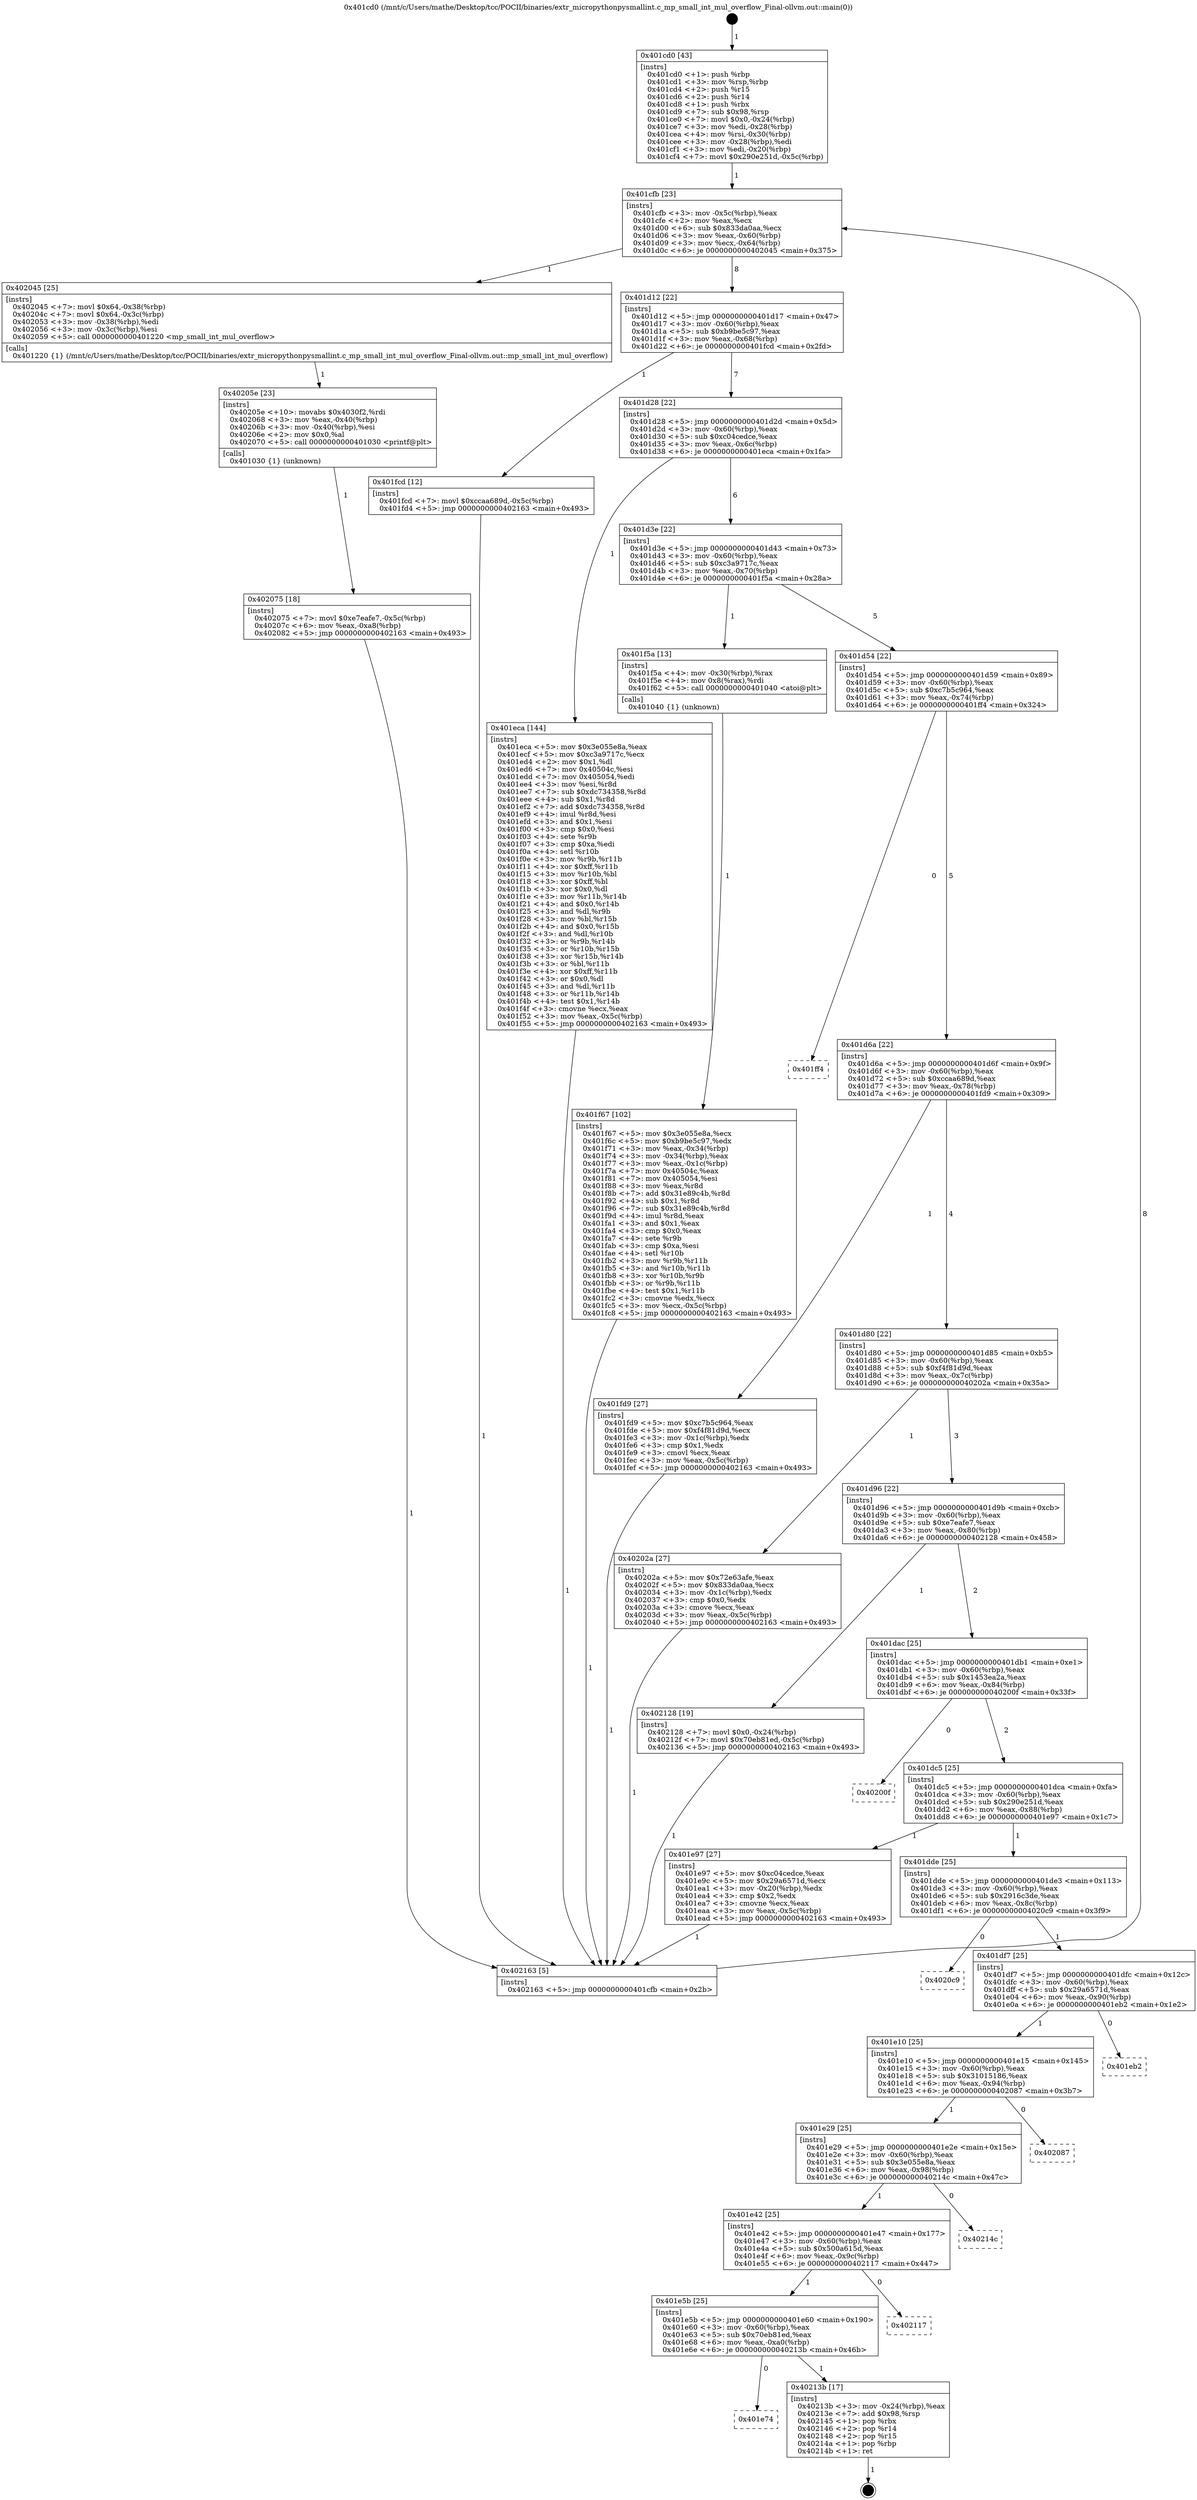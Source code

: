 digraph "0x401cd0" {
  label = "0x401cd0 (/mnt/c/Users/mathe/Desktop/tcc/POCII/binaries/extr_micropythonpysmallint.c_mp_small_int_mul_overflow_Final-ollvm.out::main(0))"
  labelloc = "t"
  node[shape=record]

  Entry [label="",width=0.3,height=0.3,shape=circle,fillcolor=black,style=filled]
  "0x401cfb" [label="{
     0x401cfb [23]\l
     | [instrs]\l
     &nbsp;&nbsp;0x401cfb \<+3\>: mov -0x5c(%rbp),%eax\l
     &nbsp;&nbsp;0x401cfe \<+2\>: mov %eax,%ecx\l
     &nbsp;&nbsp;0x401d00 \<+6\>: sub $0x833da0aa,%ecx\l
     &nbsp;&nbsp;0x401d06 \<+3\>: mov %eax,-0x60(%rbp)\l
     &nbsp;&nbsp;0x401d09 \<+3\>: mov %ecx,-0x64(%rbp)\l
     &nbsp;&nbsp;0x401d0c \<+6\>: je 0000000000402045 \<main+0x375\>\l
  }"]
  "0x402045" [label="{
     0x402045 [25]\l
     | [instrs]\l
     &nbsp;&nbsp;0x402045 \<+7\>: movl $0x64,-0x38(%rbp)\l
     &nbsp;&nbsp;0x40204c \<+7\>: movl $0x64,-0x3c(%rbp)\l
     &nbsp;&nbsp;0x402053 \<+3\>: mov -0x38(%rbp),%edi\l
     &nbsp;&nbsp;0x402056 \<+3\>: mov -0x3c(%rbp),%esi\l
     &nbsp;&nbsp;0x402059 \<+5\>: call 0000000000401220 \<mp_small_int_mul_overflow\>\l
     | [calls]\l
     &nbsp;&nbsp;0x401220 \{1\} (/mnt/c/Users/mathe/Desktop/tcc/POCII/binaries/extr_micropythonpysmallint.c_mp_small_int_mul_overflow_Final-ollvm.out::mp_small_int_mul_overflow)\l
  }"]
  "0x401d12" [label="{
     0x401d12 [22]\l
     | [instrs]\l
     &nbsp;&nbsp;0x401d12 \<+5\>: jmp 0000000000401d17 \<main+0x47\>\l
     &nbsp;&nbsp;0x401d17 \<+3\>: mov -0x60(%rbp),%eax\l
     &nbsp;&nbsp;0x401d1a \<+5\>: sub $0xb9be5c97,%eax\l
     &nbsp;&nbsp;0x401d1f \<+3\>: mov %eax,-0x68(%rbp)\l
     &nbsp;&nbsp;0x401d22 \<+6\>: je 0000000000401fcd \<main+0x2fd\>\l
  }"]
  Exit [label="",width=0.3,height=0.3,shape=circle,fillcolor=black,style=filled,peripheries=2]
  "0x401fcd" [label="{
     0x401fcd [12]\l
     | [instrs]\l
     &nbsp;&nbsp;0x401fcd \<+7\>: movl $0xccaa689d,-0x5c(%rbp)\l
     &nbsp;&nbsp;0x401fd4 \<+5\>: jmp 0000000000402163 \<main+0x493\>\l
  }"]
  "0x401d28" [label="{
     0x401d28 [22]\l
     | [instrs]\l
     &nbsp;&nbsp;0x401d28 \<+5\>: jmp 0000000000401d2d \<main+0x5d\>\l
     &nbsp;&nbsp;0x401d2d \<+3\>: mov -0x60(%rbp),%eax\l
     &nbsp;&nbsp;0x401d30 \<+5\>: sub $0xc04cedce,%eax\l
     &nbsp;&nbsp;0x401d35 \<+3\>: mov %eax,-0x6c(%rbp)\l
     &nbsp;&nbsp;0x401d38 \<+6\>: je 0000000000401eca \<main+0x1fa\>\l
  }"]
  "0x401e74" [label="{
     0x401e74\l
  }", style=dashed]
  "0x401eca" [label="{
     0x401eca [144]\l
     | [instrs]\l
     &nbsp;&nbsp;0x401eca \<+5\>: mov $0x3e055e8a,%eax\l
     &nbsp;&nbsp;0x401ecf \<+5\>: mov $0xc3a9717c,%ecx\l
     &nbsp;&nbsp;0x401ed4 \<+2\>: mov $0x1,%dl\l
     &nbsp;&nbsp;0x401ed6 \<+7\>: mov 0x40504c,%esi\l
     &nbsp;&nbsp;0x401edd \<+7\>: mov 0x405054,%edi\l
     &nbsp;&nbsp;0x401ee4 \<+3\>: mov %esi,%r8d\l
     &nbsp;&nbsp;0x401ee7 \<+7\>: sub $0xdc734358,%r8d\l
     &nbsp;&nbsp;0x401eee \<+4\>: sub $0x1,%r8d\l
     &nbsp;&nbsp;0x401ef2 \<+7\>: add $0xdc734358,%r8d\l
     &nbsp;&nbsp;0x401ef9 \<+4\>: imul %r8d,%esi\l
     &nbsp;&nbsp;0x401efd \<+3\>: and $0x1,%esi\l
     &nbsp;&nbsp;0x401f00 \<+3\>: cmp $0x0,%esi\l
     &nbsp;&nbsp;0x401f03 \<+4\>: sete %r9b\l
     &nbsp;&nbsp;0x401f07 \<+3\>: cmp $0xa,%edi\l
     &nbsp;&nbsp;0x401f0a \<+4\>: setl %r10b\l
     &nbsp;&nbsp;0x401f0e \<+3\>: mov %r9b,%r11b\l
     &nbsp;&nbsp;0x401f11 \<+4\>: xor $0xff,%r11b\l
     &nbsp;&nbsp;0x401f15 \<+3\>: mov %r10b,%bl\l
     &nbsp;&nbsp;0x401f18 \<+3\>: xor $0xff,%bl\l
     &nbsp;&nbsp;0x401f1b \<+3\>: xor $0x0,%dl\l
     &nbsp;&nbsp;0x401f1e \<+3\>: mov %r11b,%r14b\l
     &nbsp;&nbsp;0x401f21 \<+4\>: and $0x0,%r14b\l
     &nbsp;&nbsp;0x401f25 \<+3\>: and %dl,%r9b\l
     &nbsp;&nbsp;0x401f28 \<+3\>: mov %bl,%r15b\l
     &nbsp;&nbsp;0x401f2b \<+4\>: and $0x0,%r15b\l
     &nbsp;&nbsp;0x401f2f \<+3\>: and %dl,%r10b\l
     &nbsp;&nbsp;0x401f32 \<+3\>: or %r9b,%r14b\l
     &nbsp;&nbsp;0x401f35 \<+3\>: or %r10b,%r15b\l
     &nbsp;&nbsp;0x401f38 \<+3\>: xor %r15b,%r14b\l
     &nbsp;&nbsp;0x401f3b \<+3\>: or %bl,%r11b\l
     &nbsp;&nbsp;0x401f3e \<+4\>: xor $0xff,%r11b\l
     &nbsp;&nbsp;0x401f42 \<+3\>: or $0x0,%dl\l
     &nbsp;&nbsp;0x401f45 \<+3\>: and %dl,%r11b\l
     &nbsp;&nbsp;0x401f48 \<+3\>: or %r11b,%r14b\l
     &nbsp;&nbsp;0x401f4b \<+4\>: test $0x1,%r14b\l
     &nbsp;&nbsp;0x401f4f \<+3\>: cmovne %ecx,%eax\l
     &nbsp;&nbsp;0x401f52 \<+3\>: mov %eax,-0x5c(%rbp)\l
     &nbsp;&nbsp;0x401f55 \<+5\>: jmp 0000000000402163 \<main+0x493\>\l
  }"]
  "0x401d3e" [label="{
     0x401d3e [22]\l
     | [instrs]\l
     &nbsp;&nbsp;0x401d3e \<+5\>: jmp 0000000000401d43 \<main+0x73\>\l
     &nbsp;&nbsp;0x401d43 \<+3\>: mov -0x60(%rbp),%eax\l
     &nbsp;&nbsp;0x401d46 \<+5\>: sub $0xc3a9717c,%eax\l
     &nbsp;&nbsp;0x401d4b \<+3\>: mov %eax,-0x70(%rbp)\l
     &nbsp;&nbsp;0x401d4e \<+6\>: je 0000000000401f5a \<main+0x28a\>\l
  }"]
  "0x40213b" [label="{
     0x40213b [17]\l
     | [instrs]\l
     &nbsp;&nbsp;0x40213b \<+3\>: mov -0x24(%rbp),%eax\l
     &nbsp;&nbsp;0x40213e \<+7\>: add $0x98,%rsp\l
     &nbsp;&nbsp;0x402145 \<+1\>: pop %rbx\l
     &nbsp;&nbsp;0x402146 \<+2\>: pop %r14\l
     &nbsp;&nbsp;0x402148 \<+2\>: pop %r15\l
     &nbsp;&nbsp;0x40214a \<+1\>: pop %rbp\l
     &nbsp;&nbsp;0x40214b \<+1\>: ret\l
  }"]
  "0x401f5a" [label="{
     0x401f5a [13]\l
     | [instrs]\l
     &nbsp;&nbsp;0x401f5a \<+4\>: mov -0x30(%rbp),%rax\l
     &nbsp;&nbsp;0x401f5e \<+4\>: mov 0x8(%rax),%rdi\l
     &nbsp;&nbsp;0x401f62 \<+5\>: call 0000000000401040 \<atoi@plt\>\l
     | [calls]\l
     &nbsp;&nbsp;0x401040 \{1\} (unknown)\l
  }"]
  "0x401d54" [label="{
     0x401d54 [22]\l
     | [instrs]\l
     &nbsp;&nbsp;0x401d54 \<+5\>: jmp 0000000000401d59 \<main+0x89\>\l
     &nbsp;&nbsp;0x401d59 \<+3\>: mov -0x60(%rbp),%eax\l
     &nbsp;&nbsp;0x401d5c \<+5\>: sub $0xc7b5c964,%eax\l
     &nbsp;&nbsp;0x401d61 \<+3\>: mov %eax,-0x74(%rbp)\l
     &nbsp;&nbsp;0x401d64 \<+6\>: je 0000000000401ff4 \<main+0x324\>\l
  }"]
  "0x401e5b" [label="{
     0x401e5b [25]\l
     | [instrs]\l
     &nbsp;&nbsp;0x401e5b \<+5\>: jmp 0000000000401e60 \<main+0x190\>\l
     &nbsp;&nbsp;0x401e60 \<+3\>: mov -0x60(%rbp),%eax\l
     &nbsp;&nbsp;0x401e63 \<+5\>: sub $0x70eb81ed,%eax\l
     &nbsp;&nbsp;0x401e68 \<+6\>: mov %eax,-0xa0(%rbp)\l
     &nbsp;&nbsp;0x401e6e \<+6\>: je 000000000040213b \<main+0x46b\>\l
  }"]
  "0x401ff4" [label="{
     0x401ff4\l
  }", style=dashed]
  "0x401d6a" [label="{
     0x401d6a [22]\l
     | [instrs]\l
     &nbsp;&nbsp;0x401d6a \<+5\>: jmp 0000000000401d6f \<main+0x9f\>\l
     &nbsp;&nbsp;0x401d6f \<+3\>: mov -0x60(%rbp),%eax\l
     &nbsp;&nbsp;0x401d72 \<+5\>: sub $0xccaa689d,%eax\l
     &nbsp;&nbsp;0x401d77 \<+3\>: mov %eax,-0x78(%rbp)\l
     &nbsp;&nbsp;0x401d7a \<+6\>: je 0000000000401fd9 \<main+0x309\>\l
  }"]
  "0x402117" [label="{
     0x402117\l
  }", style=dashed]
  "0x401fd9" [label="{
     0x401fd9 [27]\l
     | [instrs]\l
     &nbsp;&nbsp;0x401fd9 \<+5\>: mov $0xc7b5c964,%eax\l
     &nbsp;&nbsp;0x401fde \<+5\>: mov $0xf4f81d9d,%ecx\l
     &nbsp;&nbsp;0x401fe3 \<+3\>: mov -0x1c(%rbp),%edx\l
     &nbsp;&nbsp;0x401fe6 \<+3\>: cmp $0x1,%edx\l
     &nbsp;&nbsp;0x401fe9 \<+3\>: cmovl %ecx,%eax\l
     &nbsp;&nbsp;0x401fec \<+3\>: mov %eax,-0x5c(%rbp)\l
     &nbsp;&nbsp;0x401fef \<+5\>: jmp 0000000000402163 \<main+0x493\>\l
  }"]
  "0x401d80" [label="{
     0x401d80 [22]\l
     | [instrs]\l
     &nbsp;&nbsp;0x401d80 \<+5\>: jmp 0000000000401d85 \<main+0xb5\>\l
     &nbsp;&nbsp;0x401d85 \<+3\>: mov -0x60(%rbp),%eax\l
     &nbsp;&nbsp;0x401d88 \<+5\>: sub $0xf4f81d9d,%eax\l
     &nbsp;&nbsp;0x401d8d \<+3\>: mov %eax,-0x7c(%rbp)\l
     &nbsp;&nbsp;0x401d90 \<+6\>: je 000000000040202a \<main+0x35a\>\l
  }"]
  "0x401e42" [label="{
     0x401e42 [25]\l
     | [instrs]\l
     &nbsp;&nbsp;0x401e42 \<+5\>: jmp 0000000000401e47 \<main+0x177\>\l
     &nbsp;&nbsp;0x401e47 \<+3\>: mov -0x60(%rbp),%eax\l
     &nbsp;&nbsp;0x401e4a \<+5\>: sub $0x500a615d,%eax\l
     &nbsp;&nbsp;0x401e4f \<+6\>: mov %eax,-0x9c(%rbp)\l
     &nbsp;&nbsp;0x401e55 \<+6\>: je 0000000000402117 \<main+0x447\>\l
  }"]
  "0x40202a" [label="{
     0x40202a [27]\l
     | [instrs]\l
     &nbsp;&nbsp;0x40202a \<+5\>: mov $0x72e63afe,%eax\l
     &nbsp;&nbsp;0x40202f \<+5\>: mov $0x833da0aa,%ecx\l
     &nbsp;&nbsp;0x402034 \<+3\>: mov -0x1c(%rbp),%edx\l
     &nbsp;&nbsp;0x402037 \<+3\>: cmp $0x0,%edx\l
     &nbsp;&nbsp;0x40203a \<+3\>: cmove %ecx,%eax\l
     &nbsp;&nbsp;0x40203d \<+3\>: mov %eax,-0x5c(%rbp)\l
     &nbsp;&nbsp;0x402040 \<+5\>: jmp 0000000000402163 \<main+0x493\>\l
  }"]
  "0x401d96" [label="{
     0x401d96 [22]\l
     | [instrs]\l
     &nbsp;&nbsp;0x401d96 \<+5\>: jmp 0000000000401d9b \<main+0xcb\>\l
     &nbsp;&nbsp;0x401d9b \<+3\>: mov -0x60(%rbp),%eax\l
     &nbsp;&nbsp;0x401d9e \<+5\>: sub $0xe7eafe7,%eax\l
     &nbsp;&nbsp;0x401da3 \<+3\>: mov %eax,-0x80(%rbp)\l
     &nbsp;&nbsp;0x401da6 \<+6\>: je 0000000000402128 \<main+0x458\>\l
  }"]
  "0x40214c" [label="{
     0x40214c\l
  }", style=dashed]
  "0x402128" [label="{
     0x402128 [19]\l
     | [instrs]\l
     &nbsp;&nbsp;0x402128 \<+7\>: movl $0x0,-0x24(%rbp)\l
     &nbsp;&nbsp;0x40212f \<+7\>: movl $0x70eb81ed,-0x5c(%rbp)\l
     &nbsp;&nbsp;0x402136 \<+5\>: jmp 0000000000402163 \<main+0x493\>\l
  }"]
  "0x401dac" [label="{
     0x401dac [25]\l
     | [instrs]\l
     &nbsp;&nbsp;0x401dac \<+5\>: jmp 0000000000401db1 \<main+0xe1\>\l
     &nbsp;&nbsp;0x401db1 \<+3\>: mov -0x60(%rbp),%eax\l
     &nbsp;&nbsp;0x401db4 \<+5\>: sub $0x1453ea2a,%eax\l
     &nbsp;&nbsp;0x401db9 \<+6\>: mov %eax,-0x84(%rbp)\l
     &nbsp;&nbsp;0x401dbf \<+6\>: je 000000000040200f \<main+0x33f\>\l
  }"]
  "0x401e29" [label="{
     0x401e29 [25]\l
     | [instrs]\l
     &nbsp;&nbsp;0x401e29 \<+5\>: jmp 0000000000401e2e \<main+0x15e\>\l
     &nbsp;&nbsp;0x401e2e \<+3\>: mov -0x60(%rbp),%eax\l
     &nbsp;&nbsp;0x401e31 \<+5\>: sub $0x3e055e8a,%eax\l
     &nbsp;&nbsp;0x401e36 \<+6\>: mov %eax,-0x98(%rbp)\l
     &nbsp;&nbsp;0x401e3c \<+6\>: je 000000000040214c \<main+0x47c\>\l
  }"]
  "0x40200f" [label="{
     0x40200f\l
  }", style=dashed]
  "0x401dc5" [label="{
     0x401dc5 [25]\l
     | [instrs]\l
     &nbsp;&nbsp;0x401dc5 \<+5\>: jmp 0000000000401dca \<main+0xfa\>\l
     &nbsp;&nbsp;0x401dca \<+3\>: mov -0x60(%rbp),%eax\l
     &nbsp;&nbsp;0x401dcd \<+5\>: sub $0x290e251d,%eax\l
     &nbsp;&nbsp;0x401dd2 \<+6\>: mov %eax,-0x88(%rbp)\l
     &nbsp;&nbsp;0x401dd8 \<+6\>: je 0000000000401e97 \<main+0x1c7\>\l
  }"]
  "0x402087" [label="{
     0x402087\l
  }", style=dashed]
  "0x401e97" [label="{
     0x401e97 [27]\l
     | [instrs]\l
     &nbsp;&nbsp;0x401e97 \<+5\>: mov $0xc04cedce,%eax\l
     &nbsp;&nbsp;0x401e9c \<+5\>: mov $0x29a6571d,%ecx\l
     &nbsp;&nbsp;0x401ea1 \<+3\>: mov -0x20(%rbp),%edx\l
     &nbsp;&nbsp;0x401ea4 \<+3\>: cmp $0x2,%edx\l
     &nbsp;&nbsp;0x401ea7 \<+3\>: cmovne %ecx,%eax\l
     &nbsp;&nbsp;0x401eaa \<+3\>: mov %eax,-0x5c(%rbp)\l
     &nbsp;&nbsp;0x401ead \<+5\>: jmp 0000000000402163 \<main+0x493\>\l
  }"]
  "0x401dde" [label="{
     0x401dde [25]\l
     | [instrs]\l
     &nbsp;&nbsp;0x401dde \<+5\>: jmp 0000000000401de3 \<main+0x113\>\l
     &nbsp;&nbsp;0x401de3 \<+3\>: mov -0x60(%rbp),%eax\l
     &nbsp;&nbsp;0x401de6 \<+5\>: sub $0x2916c3de,%eax\l
     &nbsp;&nbsp;0x401deb \<+6\>: mov %eax,-0x8c(%rbp)\l
     &nbsp;&nbsp;0x401df1 \<+6\>: je 00000000004020c9 \<main+0x3f9\>\l
  }"]
  "0x402163" [label="{
     0x402163 [5]\l
     | [instrs]\l
     &nbsp;&nbsp;0x402163 \<+5\>: jmp 0000000000401cfb \<main+0x2b\>\l
  }"]
  "0x401cd0" [label="{
     0x401cd0 [43]\l
     | [instrs]\l
     &nbsp;&nbsp;0x401cd0 \<+1\>: push %rbp\l
     &nbsp;&nbsp;0x401cd1 \<+3\>: mov %rsp,%rbp\l
     &nbsp;&nbsp;0x401cd4 \<+2\>: push %r15\l
     &nbsp;&nbsp;0x401cd6 \<+2\>: push %r14\l
     &nbsp;&nbsp;0x401cd8 \<+1\>: push %rbx\l
     &nbsp;&nbsp;0x401cd9 \<+7\>: sub $0x98,%rsp\l
     &nbsp;&nbsp;0x401ce0 \<+7\>: movl $0x0,-0x24(%rbp)\l
     &nbsp;&nbsp;0x401ce7 \<+3\>: mov %edi,-0x28(%rbp)\l
     &nbsp;&nbsp;0x401cea \<+4\>: mov %rsi,-0x30(%rbp)\l
     &nbsp;&nbsp;0x401cee \<+3\>: mov -0x28(%rbp),%edi\l
     &nbsp;&nbsp;0x401cf1 \<+3\>: mov %edi,-0x20(%rbp)\l
     &nbsp;&nbsp;0x401cf4 \<+7\>: movl $0x290e251d,-0x5c(%rbp)\l
  }"]
  "0x401f67" [label="{
     0x401f67 [102]\l
     | [instrs]\l
     &nbsp;&nbsp;0x401f67 \<+5\>: mov $0x3e055e8a,%ecx\l
     &nbsp;&nbsp;0x401f6c \<+5\>: mov $0xb9be5c97,%edx\l
     &nbsp;&nbsp;0x401f71 \<+3\>: mov %eax,-0x34(%rbp)\l
     &nbsp;&nbsp;0x401f74 \<+3\>: mov -0x34(%rbp),%eax\l
     &nbsp;&nbsp;0x401f77 \<+3\>: mov %eax,-0x1c(%rbp)\l
     &nbsp;&nbsp;0x401f7a \<+7\>: mov 0x40504c,%eax\l
     &nbsp;&nbsp;0x401f81 \<+7\>: mov 0x405054,%esi\l
     &nbsp;&nbsp;0x401f88 \<+3\>: mov %eax,%r8d\l
     &nbsp;&nbsp;0x401f8b \<+7\>: add $0x31e89c4b,%r8d\l
     &nbsp;&nbsp;0x401f92 \<+4\>: sub $0x1,%r8d\l
     &nbsp;&nbsp;0x401f96 \<+7\>: sub $0x31e89c4b,%r8d\l
     &nbsp;&nbsp;0x401f9d \<+4\>: imul %r8d,%eax\l
     &nbsp;&nbsp;0x401fa1 \<+3\>: and $0x1,%eax\l
     &nbsp;&nbsp;0x401fa4 \<+3\>: cmp $0x0,%eax\l
     &nbsp;&nbsp;0x401fa7 \<+4\>: sete %r9b\l
     &nbsp;&nbsp;0x401fab \<+3\>: cmp $0xa,%esi\l
     &nbsp;&nbsp;0x401fae \<+4\>: setl %r10b\l
     &nbsp;&nbsp;0x401fb2 \<+3\>: mov %r9b,%r11b\l
     &nbsp;&nbsp;0x401fb5 \<+3\>: and %r10b,%r11b\l
     &nbsp;&nbsp;0x401fb8 \<+3\>: xor %r10b,%r9b\l
     &nbsp;&nbsp;0x401fbb \<+3\>: or %r9b,%r11b\l
     &nbsp;&nbsp;0x401fbe \<+4\>: test $0x1,%r11b\l
     &nbsp;&nbsp;0x401fc2 \<+3\>: cmovne %edx,%ecx\l
     &nbsp;&nbsp;0x401fc5 \<+3\>: mov %ecx,-0x5c(%rbp)\l
     &nbsp;&nbsp;0x401fc8 \<+5\>: jmp 0000000000402163 \<main+0x493\>\l
  }"]
  "0x40205e" [label="{
     0x40205e [23]\l
     | [instrs]\l
     &nbsp;&nbsp;0x40205e \<+10\>: movabs $0x4030f2,%rdi\l
     &nbsp;&nbsp;0x402068 \<+3\>: mov %eax,-0x40(%rbp)\l
     &nbsp;&nbsp;0x40206b \<+3\>: mov -0x40(%rbp),%esi\l
     &nbsp;&nbsp;0x40206e \<+2\>: mov $0x0,%al\l
     &nbsp;&nbsp;0x402070 \<+5\>: call 0000000000401030 \<printf@plt\>\l
     | [calls]\l
     &nbsp;&nbsp;0x401030 \{1\} (unknown)\l
  }"]
  "0x402075" [label="{
     0x402075 [18]\l
     | [instrs]\l
     &nbsp;&nbsp;0x402075 \<+7\>: movl $0xe7eafe7,-0x5c(%rbp)\l
     &nbsp;&nbsp;0x40207c \<+6\>: mov %eax,-0xa8(%rbp)\l
     &nbsp;&nbsp;0x402082 \<+5\>: jmp 0000000000402163 \<main+0x493\>\l
  }"]
  "0x401e10" [label="{
     0x401e10 [25]\l
     | [instrs]\l
     &nbsp;&nbsp;0x401e10 \<+5\>: jmp 0000000000401e15 \<main+0x145\>\l
     &nbsp;&nbsp;0x401e15 \<+3\>: mov -0x60(%rbp),%eax\l
     &nbsp;&nbsp;0x401e18 \<+5\>: sub $0x31015186,%eax\l
     &nbsp;&nbsp;0x401e1d \<+6\>: mov %eax,-0x94(%rbp)\l
     &nbsp;&nbsp;0x401e23 \<+6\>: je 0000000000402087 \<main+0x3b7\>\l
  }"]
  "0x4020c9" [label="{
     0x4020c9\l
  }", style=dashed]
  "0x401df7" [label="{
     0x401df7 [25]\l
     | [instrs]\l
     &nbsp;&nbsp;0x401df7 \<+5\>: jmp 0000000000401dfc \<main+0x12c\>\l
     &nbsp;&nbsp;0x401dfc \<+3\>: mov -0x60(%rbp),%eax\l
     &nbsp;&nbsp;0x401dff \<+5\>: sub $0x29a6571d,%eax\l
     &nbsp;&nbsp;0x401e04 \<+6\>: mov %eax,-0x90(%rbp)\l
     &nbsp;&nbsp;0x401e0a \<+6\>: je 0000000000401eb2 \<main+0x1e2\>\l
  }"]
  "0x401eb2" [label="{
     0x401eb2\l
  }", style=dashed]
  Entry -> "0x401cd0" [label=" 1"]
  "0x401cfb" -> "0x402045" [label=" 1"]
  "0x401cfb" -> "0x401d12" [label=" 8"]
  "0x40213b" -> Exit [label=" 1"]
  "0x401d12" -> "0x401fcd" [label=" 1"]
  "0x401d12" -> "0x401d28" [label=" 7"]
  "0x401e5b" -> "0x401e74" [label=" 0"]
  "0x401d28" -> "0x401eca" [label=" 1"]
  "0x401d28" -> "0x401d3e" [label=" 6"]
  "0x401e5b" -> "0x40213b" [label=" 1"]
  "0x401d3e" -> "0x401f5a" [label=" 1"]
  "0x401d3e" -> "0x401d54" [label=" 5"]
  "0x401e42" -> "0x401e5b" [label=" 1"]
  "0x401d54" -> "0x401ff4" [label=" 0"]
  "0x401d54" -> "0x401d6a" [label=" 5"]
  "0x401e42" -> "0x402117" [label=" 0"]
  "0x401d6a" -> "0x401fd9" [label=" 1"]
  "0x401d6a" -> "0x401d80" [label=" 4"]
  "0x401e29" -> "0x401e42" [label=" 1"]
  "0x401d80" -> "0x40202a" [label=" 1"]
  "0x401d80" -> "0x401d96" [label=" 3"]
  "0x401e29" -> "0x40214c" [label=" 0"]
  "0x401d96" -> "0x402128" [label=" 1"]
  "0x401d96" -> "0x401dac" [label=" 2"]
  "0x401e10" -> "0x401e29" [label=" 1"]
  "0x401dac" -> "0x40200f" [label=" 0"]
  "0x401dac" -> "0x401dc5" [label=" 2"]
  "0x401e10" -> "0x402087" [label=" 0"]
  "0x401dc5" -> "0x401e97" [label=" 1"]
  "0x401dc5" -> "0x401dde" [label=" 1"]
  "0x401e97" -> "0x402163" [label=" 1"]
  "0x401cd0" -> "0x401cfb" [label=" 1"]
  "0x402163" -> "0x401cfb" [label=" 8"]
  "0x401eca" -> "0x402163" [label=" 1"]
  "0x401f5a" -> "0x401f67" [label=" 1"]
  "0x401f67" -> "0x402163" [label=" 1"]
  "0x401fcd" -> "0x402163" [label=" 1"]
  "0x401fd9" -> "0x402163" [label=" 1"]
  "0x40202a" -> "0x402163" [label=" 1"]
  "0x402045" -> "0x40205e" [label=" 1"]
  "0x40205e" -> "0x402075" [label=" 1"]
  "0x402075" -> "0x402163" [label=" 1"]
  "0x402128" -> "0x402163" [label=" 1"]
  "0x401df7" -> "0x401e10" [label=" 1"]
  "0x401dde" -> "0x4020c9" [label=" 0"]
  "0x401dde" -> "0x401df7" [label=" 1"]
  "0x401df7" -> "0x401eb2" [label=" 0"]
}
